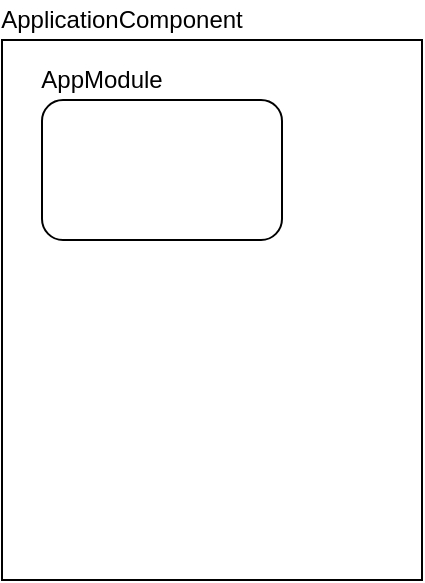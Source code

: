 <mxfile version="14.4.3" type="device"><diagram id="cqtCx8kQ93EsXCmmVPin" name="第 1 页"><mxGraphModel dx="946" dy="623" grid="1" gridSize="10" guides="1" tooltips="1" connect="1" arrows="1" fold="1" page="1" pageScale="1" pageWidth="827" pageHeight="1169" math="0" shadow="0"><root><mxCell id="0"/><mxCell id="1" parent="0"/><mxCell id="U-Wu1JF-1IDR2fjil0uT-1" value="" style="rounded=0;whiteSpace=wrap;html=1;" parent="1" vertex="1"><mxGeometry x="190" y="210" width="210" height="270" as="geometry"/></mxCell><mxCell id="U-Wu1JF-1IDR2fjil0uT-2" value="ApplicationComponent" style="text;html=1;strokeColor=none;fillColor=none;align=center;verticalAlign=middle;whiteSpace=wrap;rounded=0;" parent="1" vertex="1"><mxGeometry x="230" y="190" width="40" height="20" as="geometry"/></mxCell><mxCell id="U-Wu1JF-1IDR2fjil0uT-4" value="" style="rounded=1;whiteSpace=wrap;html=1;" parent="1" vertex="1"><mxGeometry x="210" y="240" width="120" height="70" as="geometry"/></mxCell><mxCell id="U-Wu1JF-1IDR2fjil0uT-5" value="AppModule" style="text;html=1;strokeColor=none;fillColor=none;align=center;verticalAlign=middle;whiteSpace=wrap;rounded=0;" parent="1" vertex="1"><mxGeometry x="220" y="220" width="40" height="20" as="geometry"/></mxCell></root></mxGraphModel></diagram></mxfile>